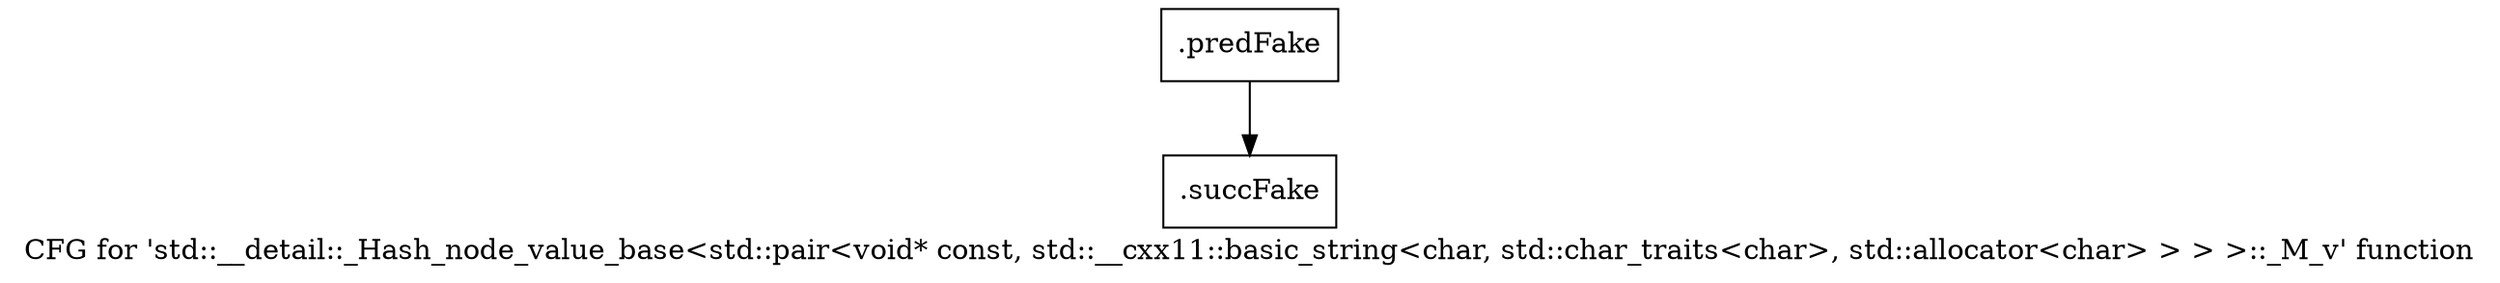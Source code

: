 digraph "CFG for 'std::__detail::_Hash_node_value_base\<std::pair\<void* const, std::__cxx11::basic_string\<char, std::char_traits\<char\>, std::allocator\<char\> \> \> \>::_M_v' function" {
	label="CFG for 'std::__detail::_Hash_node_value_base\<std::pair\<void* const, std::__cxx11::basic_string\<char, std::char_traits\<char\>, std::allocator\<char\> \> \> \>::_M_v' function";

	Node0x461c680 [shape=record,filename="",linenumber="",label="{.predFake}"];
	Node0x461c680 -> Node0x47c20d0[ callList="" memoryops="" filename="/media/miguel/NewVolume/Linux/Xilinx/Vitis_HLS/2020.2/tps/lnx64/gcc-6.2.0/lib/gcc/x86_64-pc-linux-gnu/6.2.0/../../../../include/c++/6.2.0/bits/hashtable_policy.h" execusionnum="3"];
	Node0x47c20d0 [shape=record,filename="/media/miguel/NewVolume/Linux/Xilinx/Vitis_HLS/2020.2/tps/lnx64/gcc-6.2.0/lib/gcc/x86_64-pc-linux-gnu/6.2.0/../../../../include/c++/6.2.0/bits/hashtable_policy.h",linenumber="258",label="{.succFake}"];
}
